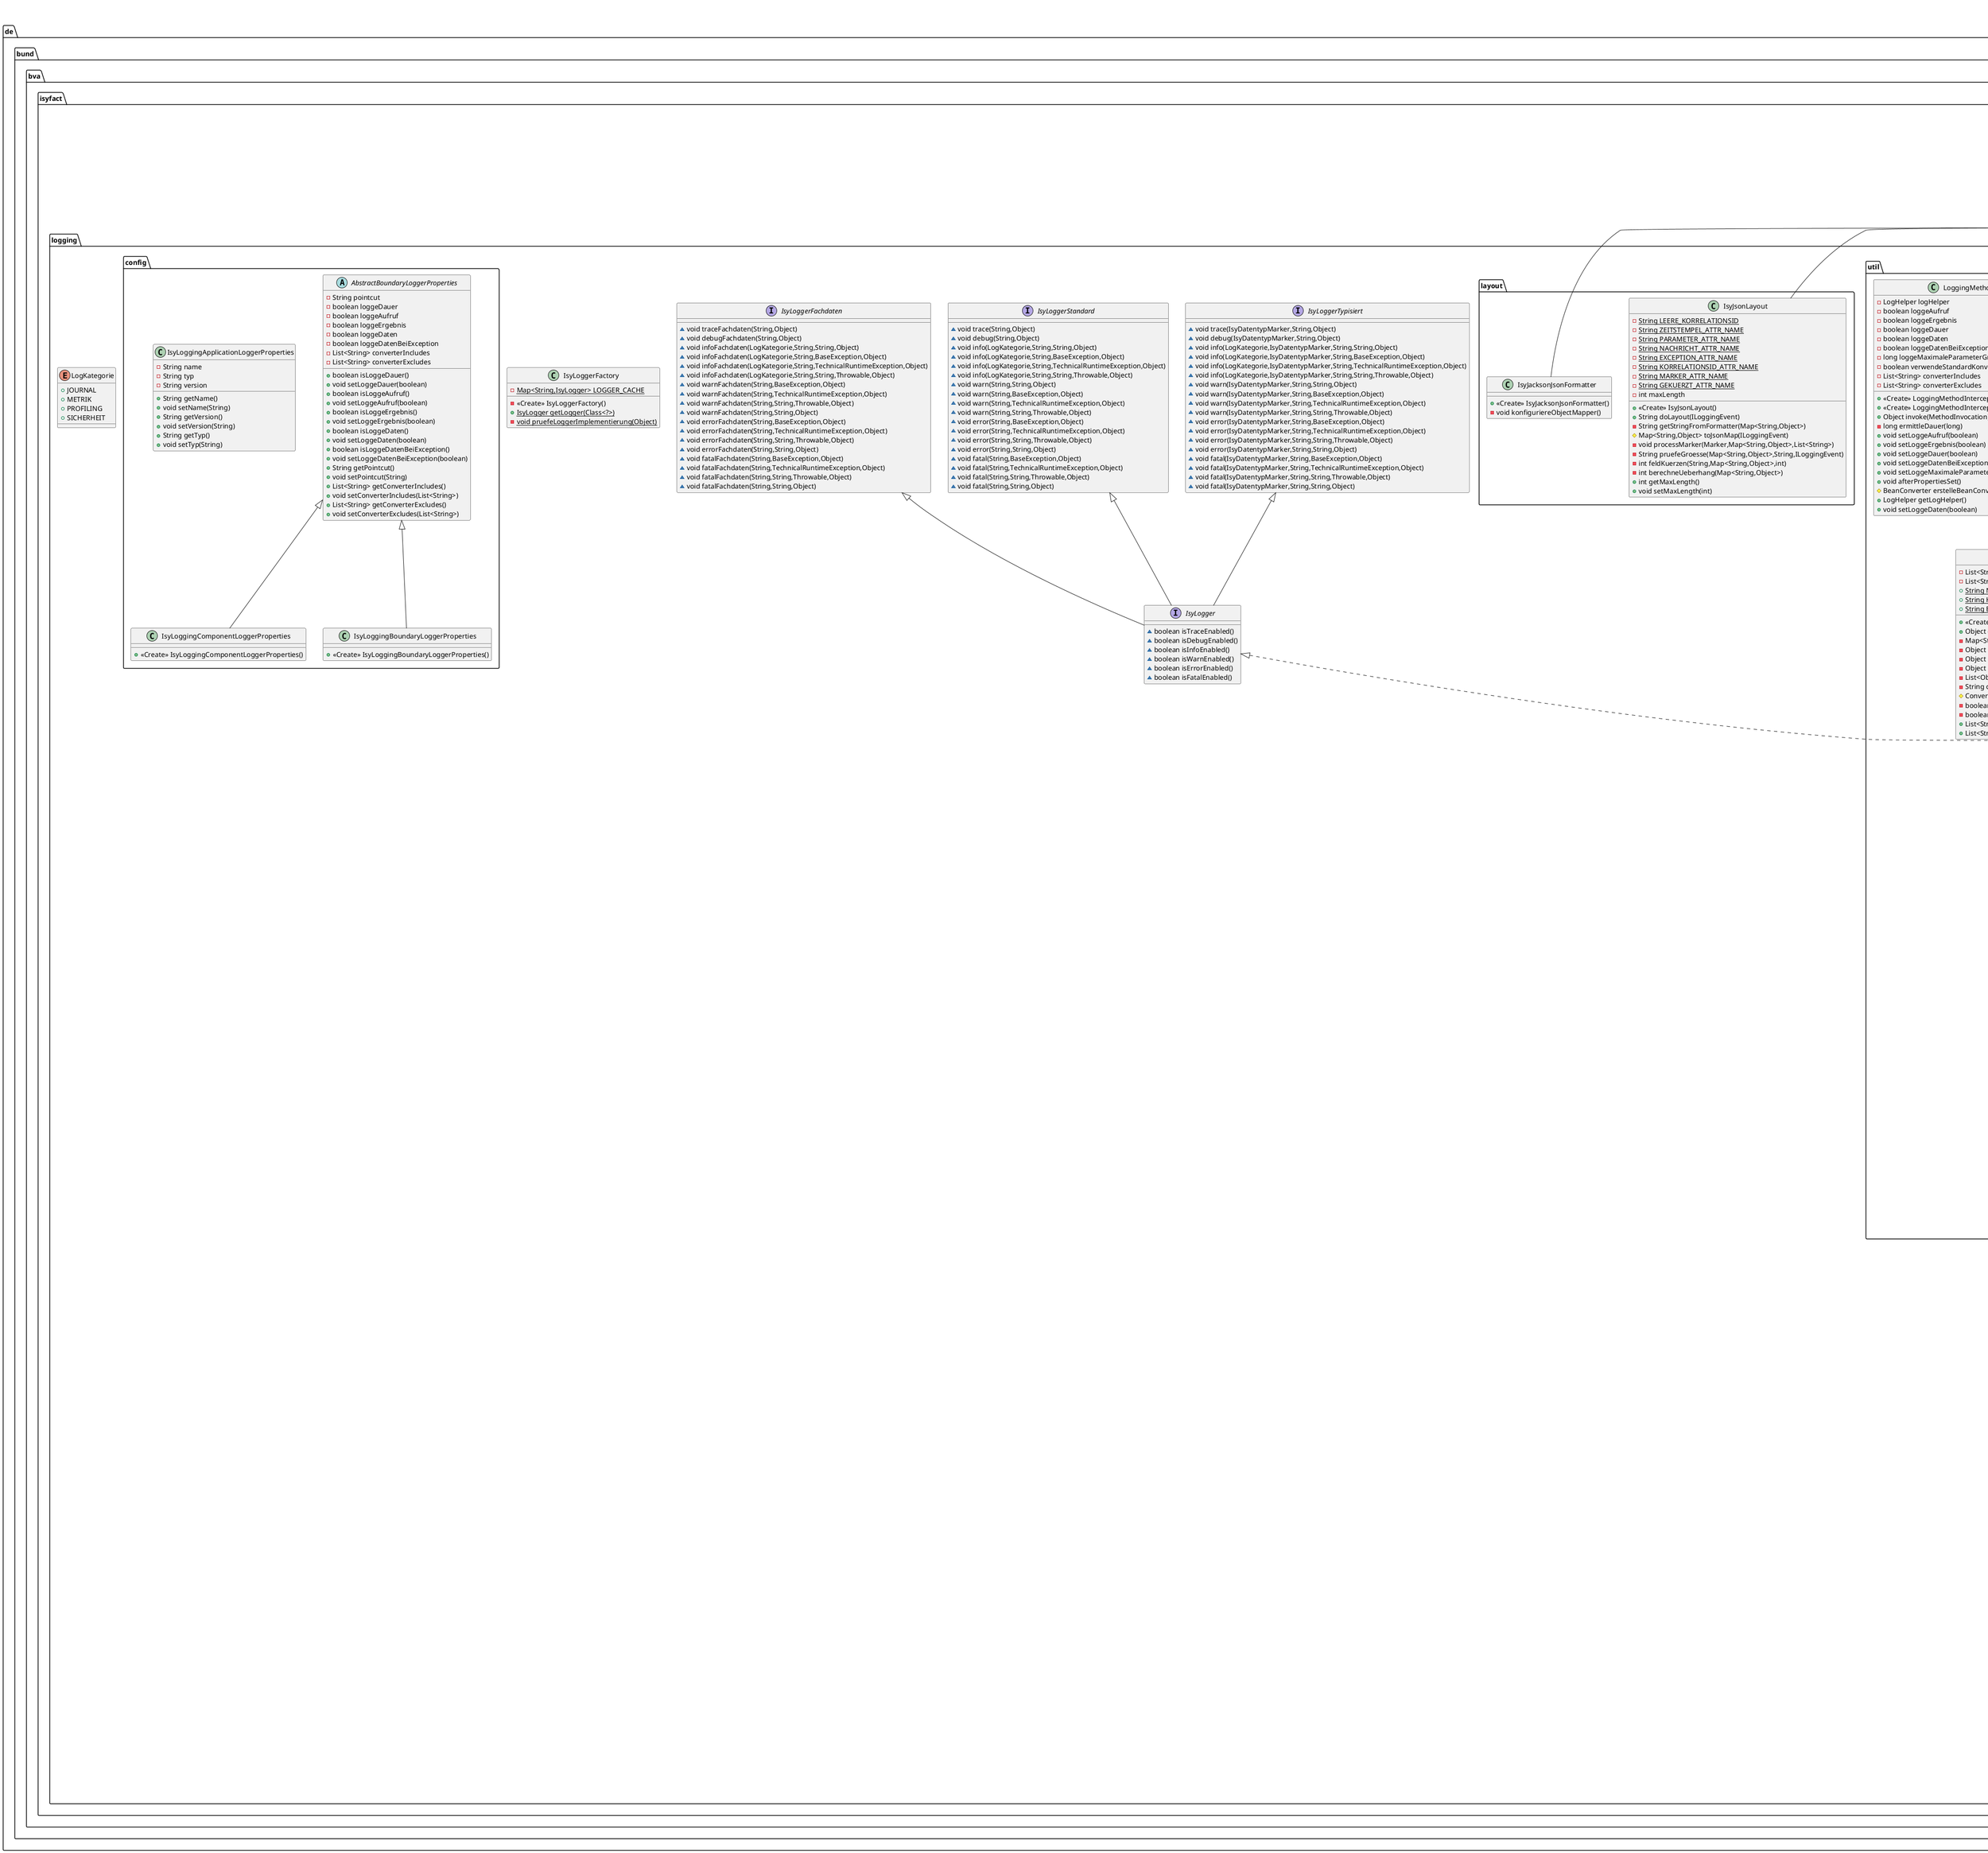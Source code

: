 @startuml
class de.bund.bva.isyfact.logging.exceptions.LogKonfigurationFehler {
- {static} long serialVersionUID
+ <<Create>> LogKonfigurationFehler(String,String)
}
class de.bund.bva.isyfact.logging.impl.PersonenbezogeneDatenMarker {
+ {static} PersonenbezogeneDatenMarker INSTANZ
- <<Create>> PersonenbezogeneDatenMarker()
}
class de.bund.bva.isyfact.logging.impl.IsyMarkerImpl {
- {static} long serialVersionUID
- String name
- String value
- {static} String ROOT_MARKER_VALUE
- boolean root
- List<Marker> references
+ <<Create>> IsyMarkerImpl(MarkerSchluessel,String)
~ <<Create>> IsyMarkerImpl(String,String,boolean)
+ {static} IsyMarker createRootMarker()
+ String getValue()
+ String getName()
+ boolean remove(Marker)
+ boolean hasChildren()
+ boolean hasReferences()
+ Iterator<Marker> iterator()
+ boolean contains(String)
+ void add(Marker)
+ boolean contains(Marker)
+ boolean equals(Object)
+ int hashCode()
- boolean compare(String,String)
+ boolean isRootMarker()
+ void addAll(Collection<Marker>)
}
enum de.bund.bva.isyfact.logging.impl.LogErrorKategorie {
+  FATAL
+  ERROR
}
class de.bund.bva.isyfact.logging.autoconfigure.IsyPerformanceLoggingAutoConfiguration {
~ String[] pointcuts
+ LoggingMethodInterceptor performanceLogInterceptor()
+ Advisor performanceLogAdvisor(LoggingMethodInterceptor)
}
class de.bund.bva.isyfact.logging.util.LogApplicationListener {
- {static} String SYSTEM_PROPERTY_JAVA_VERSION
- {static} String SYSTEM_PROPERTY_ZEITZONE
- {static} String SYSTEM_PROPERTY_DATEIKODIERUNG
- {static} IsyLoggerStandard LOGGER
- String systemname
- String systemart
- String systemversion
- ApplicationContext applicationContext
+ <<Create>> LogApplicationListener(String,String,String)
+ void setApplicationContext(ApplicationContext)
+ void onApplicationEvent(ApplicationEvent)
}
class de.bund.bva.isyfact.logging.layout.IsyJsonLayout {
- {static} String LEERE_KORRELATIONSID
- {static} String ZEITSTEMPEL_ATTR_NAME
- {static} String PARAMETER_ATTR_NAME
- {static} String NACHRICHT_ATTR_NAME
- {static} String EXCEPTION_ATTR_NAME
- {static} String KORRELATIONSID_ATTR_NAME
- {static} String MARKER_ATTR_NAME
- {static} String GEKUERZT_ATTR_NAME
- int maxLength
+ <<Create>> IsyJsonLayout()
+ String doLayout(ILoggingEvent)
- String getStringFromFormatter(Map<String,Object>)
# Map<String,Object> toJsonMap(ILoggingEvent)
- void processMarker(Marker,Map<String,Object>,List<String>)
- String pruefeGroesse(Map<String,Object>,String,ILoggingEvent)
- int feldKuerzen(String,Map<String,Object>,int)
- int berechneUeberhang(Map<String,Object>)
+ int getMaxLength()
+ void setMaxLength(int)
}
class de.bund.bva.isyfact.logging.util.MdcHelper {
+ {static} String MDC_KORRELATIONS_ID
+ {static} String MDC_FACHDATEN
- {static} String TRENNER
- {static} IsyLoggerStandard LOG
- <<Create>> MdcHelper()
+ {static} String entferneKorrelationsId()
+ {static} void entferneKorrelationsIds()
+ {static} String liesKorrelationsId()
+ {static} String pushKorrelationsId(String)
+ {static} boolean liesMarkerFachdaten()
+ {static} void setzeMarkerFachdaten(boolean)
+ {static} void entferneMarkerFachdaten()
}
enum de.bund.bva.isyfact.logging.impl.MarkerSchluessel {
+  ROOTMARKER
+  KATEGORIE
+  SCHLUESSEL
+  DAUER
+  METHODE
+  AUFRUFPARAMETER
+  ERGEBNIS
+  DATENTYP
- String wert
- <<Create>> MarkerSchluessel(String)
+ String getWert()
}
class de.bund.bva.isyfact.logging.exceptions.LoggingTechnicalRuntimeException {
- {static} long serialVersionUID
- {static} IsyLoggingFehlertextProvider FEHLERTEXT_PROVIDER
+ <<Create>> LoggingTechnicalRuntimeException(String,String)
+ <<Create>> LoggingTechnicalRuntimeException(String,Throwable,String)
}
interface de.bund.bva.isyfact.logging.IsyLoggerTypisiert {
~ void trace(IsyDatentypMarker,String,Object)
~ void debug(IsyDatentypMarker,String,Object)
~ void info(LogKategorie,IsyDatentypMarker,String,String,Object)
~ void info(LogKategorie,IsyDatentypMarker,String,BaseException,Object)
~ void info(LogKategorie,IsyDatentypMarker,String,TechnicalRuntimeException,Object)
~ void info(LogKategorie,IsyDatentypMarker,String,String,Throwable,Object)
~ void warn(IsyDatentypMarker,String,String,Object)
~ void warn(IsyDatentypMarker,String,BaseException,Object)
~ void warn(IsyDatentypMarker,String,TechnicalRuntimeException,Object)
~ void warn(IsyDatentypMarker,String,String,Throwable,Object)
~ void error(IsyDatentypMarker,String,BaseException,Object)
~ void error(IsyDatentypMarker,String,TechnicalRuntimeException,Object)
~ void error(IsyDatentypMarker,String,String,Throwable,Object)
~ void error(IsyDatentypMarker,String,String,Object)
~ void fatal(IsyDatentypMarker,String,BaseException,Object)
~ void fatal(IsyDatentypMarker,String,TechnicalRuntimeException,Object)
~ void fatal(IsyDatentypMarker,String,String,Throwable,Object)
~ void fatal(IsyDatentypMarker,String,String,Object)
}
abstract class de.bund.bva.isyfact.logging.util.LoggingKonstanten {
+ {static} String TRUE
+ {static} String FALSE
}
class de.bund.bva.isyfact.logging.exceptions.FehlerhafterLogeintrag {
- {static} long serialVersionUID
+ <<Create>> FehlerhafterLogeintrag(String,String)
+ <<Create>> FehlerhafterLogeintrag(String,Throwable,String)
}
interface de.bund.bva.isyfact.logging.IsyDatentypMarker {
}
interface de.bund.bva.isyfact.logging.IsyLoggerStandard {
~ void trace(String,Object)
~ void debug(String,Object)
~ void info(LogKategorie,String,String,Object)
~ void info(LogKategorie,String,BaseException,Object)
~ void info(LogKategorie,String,TechnicalRuntimeException,Object)
~ void info(LogKategorie,String,String,Throwable,Object)
~ void warn(String,String,Object)
~ void warn(String,BaseException,Object)
~ void warn(String,TechnicalRuntimeException,Object)
~ void warn(String,String,Throwable,Object)
~ void error(String,BaseException,Object)
~ void error(String,TechnicalRuntimeException,Object)
~ void error(String,String,Throwable,Object)
~ void error(String,String,Object)
~ void fatal(String,BaseException,Object)
~ void fatal(String,TechnicalRuntimeException,Object)
~ void fatal(String,String,Throwable,Object)
~ void fatal(String,String,Object)
}
class de.bund.bva.isyfact.logging.exceptions.InterceptionFehler {
- {static} long serialVersionUID
+ <<Create>> InterceptionFehler(String,String)
+ <<Create>> InterceptionFehler(String,Throwable,String)
}
class de.bund.bva.isyfact.logging.exceptions.IsyLoggingFehlertextProvider {
- {static} String NACHRICHTEN_RESOURCE
- {static} ResourceBundle FEHLERTEXT_BUNDLE
- {static} String getMessage(String)
+ String getMessage(String,String)
}
class de.bund.bva.isyfact.logging.util.BeanGroessePruefer {
- {static} Map<Class<?>,Integer> PRIMITIVE_TYPEN_GROESSE
+ boolean pruefeGroesse(Object,Long)
- boolean ermittleGroesseInBytes(Object,Long)
- List<Field> ermittleAlleInstanzAttribute(Object)
}
class de.bund.bva.isyfact.logging.layout.IsyJacksonJsonFormatter {
+ <<Create>> IsyJacksonJsonFormatter()
- void konfiguriereObjectMapper()
}
class de.bund.bva.isyfact.logging.IsyLoggerFactory {
- {static} Map<String,IsyLogger> LOGGER_CACHE
- <<Create>> IsyLoggerFactory()
+ {static} IsyLogger getLogger(Class<?>)
- {static} void pruefeLoggerImplementierung(Object)
}
interface de.bund.bva.isyfact.logging.IsyLogger {
~ boolean isTraceEnabled()
~ boolean isDebugEnabled()
~ boolean isInfoEnabled()
~ boolean isWarnEnabled()
~ boolean isErrorEnabled()
~ boolean isFatalEnabled()
}
abstract class de.bund.bva.isyfact.logging.impl.AbstractIsyDatentypMarker {
- {static} long serialVersionUID
+ <<Create>> AbstractIsyDatentypMarker(String)
}
enum de.bund.bva.isyfact.logging.impl.Ereignisschluessel {
+  EISYLO01001
+  EISYLO01002
+  EISYLO01003
+  EISYLO01004
+  EISYLO01005
+  DEBUG_LOGGE_DATEN
+  DEBUG_LOGGE_DATEN_GROESSE
+  DEBUG_LOGGE_DATEN_PARAMETER_ZU_GROSS
+  DEBUG_LOG_GEKUERZT
+  EISYLO01011
+  EISYLO01012
+  EISYLO01013
+  EISYLO01014
+  EISYLO01015
+  EISYLO02001
+  EISYLO02002
+  EISYLO02003
+  EISYLO02004
- String nachricht
- <<Create>> Ereignisschluessel(String)
+ String getNachricht()
}
class de.bund.bva.isyfact.logging.config.IsyLoggingComponentLoggerProperties {
+ <<Create>> IsyLoggingComponentLoggerProperties()
}
class de.bund.bva.isyfact.logging.exceptions.SerialisierungException {
- {static} long serialVersionUID
+ <<Create>> SerialisierungException(String,String)
+ <<Create>> SerialisierungException(String,Throwable,String)
}
abstract class de.bund.bva.isyfact.logging.config.AbstractBoundaryLoggerProperties {
- String pointcut
- boolean loggeDauer
- boolean loggeAufruf
- boolean loggeErgebnis
- boolean loggeDaten
- boolean loggeDatenBeiException
- List<String> converterIncludes
- List<String> converterExcludes
+ boolean isLoggeDauer()
+ void setLoggeDauer(boolean)
+ boolean isLoggeAufruf()
+ void setLoggeAufruf(boolean)
+ boolean isLoggeErgebnis()
+ void setLoggeErgebnis(boolean)
+ boolean isLoggeDaten()
+ void setLoggeDaten(boolean)
+ boolean isLoggeDatenBeiException()
+ void setLoggeDatenBeiException(boolean)
+ String getPointcut()
+ void setPointcut(String)
+ List<String> getConverterIncludes()
+ void setConverterIncludes(List<String>)
+ List<String> getConverterExcludes()
+ void setConverterExcludes(List<String>)
}
class de.bund.bva.isyfact.logging.util.BeanToMapConverter {
- List<String> includes
- List<String> excludes
+ {static} String NULL_STRING
+ {static} String HASHCODE_KEY
+ {static} String EXCLUDED_VALUE
+ <<Create>> BeanToMapConverter(List<String>,List<String>)
+ Object convert(Object)
- Map<String,Object> collectAttributesRecursive(Object,Set<Object>)
- Object processSimpleValue(Object,Set<Object>)
- Object processValue(Object,Set<Object>)
- Object processMapValue(Map<?,?>,Set<Object>)
- List<Object> processIterableValue(Iterable<?>,Set<Object>)
- String convertToString(Object)
# ConversionStyle determineConversionStyle(Object)
- boolean checkIsInclude(String)
- boolean checkIsExclude(String)
+ List<String> getIncludes()
+ List<String> getExcludes()
}
enum de.bund.bva.isyfact.logging.util.ConversionStyle {
+  RECURSIVE
+  TOSTRING
+  IGNORE
}
class de.bund.bva.isyfact.logging.autoconfigure.IsyLoggingAutoConfiguration {
+ IsyLoggingApplicationLoggerProperties isyLoggingApplicationLoggerProperties()
+ IsyLoggingBoundaryLoggerProperties isyLoggingBoundaryLoggerProperties()
+ IsyLoggingComponentLoggerProperties isyLoggingComponentLoggerProperties()
+ LogApplicationListener statusLogger(IsyLoggingApplicationLoggerProperties)
+ LoggingMethodInterceptor boundaryLogInterceptor(IsyLoggingBoundaryLoggerProperties)
+ LoggingMethodInterceptor componentLogInterceptor(IsyLoggingComponentLoggerProperties)
- LoggingMethodInterceptor createLoggingMethodInterceptor(AbstractBoundaryLoggerProperties)
+ Advisor boundaryLogAdvisorByAnnotation(IsyLoggingBoundaryLoggerProperties,LoggingMethodInterceptor)
+ Advisor componentLogAdvisorByAnnotation(IsyLoggingComponentLoggerProperties,LoggingMethodInterceptor)
- Advisor setupAdvisor(AbstractBoundaryLoggerProperties,MethodInterceptor)
}
interface de.bund.bva.isyfact.logging.util.BeanConverter {
+ Object convert(Object)
}
class de.bund.bva.isyfact.logging.util.PerformanceLoggingAspect {
- LogHelper logHelper
+ Object loggeDauer(ProceedingJoinPoint)
+ void awfUndAfuKlassen()
- long ermittleDauer(long)
}
class de.bund.bva.isyfact.logging.impl.FachdatenMarker {
+ <<Create>> FachdatenMarker()
}
class de.bund.bva.isyfact.logging.config.IsyLoggingApplicationLoggerProperties {
- String name
- String typ
- String version
+ String getName()
+ void setName(String)
+ String getVersion()
+ void setVersion(String)
+ String getTyp()
+ void setTyp(String)
}
class de.bund.bva.isyfact.logging.util.LoggingMethodInterceptor {
- LogHelper logHelper
- boolean loggeAufruf
- boolean loggeErgebnis
- boolean loggeDauer
- boolean loggeDaten
- boolean loggeDatenBeiException
- long loggeMaximaleParameterGroesse
- boolean verwendeStandardKonverter
- List<String> converterIncludes
- List<String> converterExcludes
+ <<Create>> LoggingMethodInterceptor()
+ <<Create>> LoggingMethodInterceptor(List<String>,List<String>)
+ Object invoke(MethodInvocation)
- long ermittleDauer(long)
+ void setLoggeAufruf(boolean)
+ void setLoggeErgebnis(boolean)
+ void setLoggeDauer(boolean)
+ void setLoggeDatenBeiException(boolean)
+ void setLoggeMaximaleParameterGroesse(long)
+ void afterPropertiesSet()
# BeanConverter erstelleBeanConverter()
+ LogHelper getLogHelper()
+ void setLoggeDaten(boolean)
}
class de.bund.bva.isyfact.logging.impl.DsgvoArtikel9DatenMarker {
+ {static} DsgvoArtikel9DatenMarker INSTANZ
- <<Create>> DsgvoArtikel9DatenMarker()
}
class de.bund.bva.isyfact.logging.util.LoggingMethodInvoker {
- IsyLogger logger
- LogHelper helper
- Method methode
- String nachbarsystemName
- String nachbarsystemUrl
- boolean nachbarsystemAufruf
+ <<Create>> LoggingMethodInvoker(Method,IsyLogger,boolean,boolean,boolean,boolean,boolean,long)
+ <<Create>> LoggingMethodInvoker(Method,IsyLogger,boolean,boolean,boolean,boolean,boolean,long,String,String)
+ T fuehreMethodeAus(Object,Object)
# void erstelleLogVorAuruf()
# void erstelleLogNachAufruf(boolean,long,Object[],Object)
}
class de.bund.bva.isyfact.logging.config.IsyLoggingBoundaryLoggerProperties {
+ <<Create>> IsyLoggingBoundaryLoggerProperties()
}
class de.bund.bva.isyfact.logging.util.LogHelper {
- boolean loggeAufruf
- boolean loggeErgebnis
- boolean loggeDauer
- boolean loggeDaten
- boolean loggeDatenBeiException
- long loggeMaximaleParameterGroesse
- BeanConverter konverter
- BeanGroessePruefer pruefer
+ <<Create>> LogHelper(boolean,boolean,boolean,boolean,boolean,long)
+ <<Create>> LogHelper(boolean,boolean,boolean,boolean,boolean,long,BeanConverter)
+ {static} BeanToMapConverter erstelleStandardKonverter()
+ void loggeAufruf(IsyLogger,Method)
+ void loggeErgebnis(IsyLogger,Method,boolean,Object[],Object)
+ void loggeDauer(IsyLogger,Method,long,boolean)
+ void loggeNachbarsystemAufruf(IsyLogger,Method,String,String)
+ void loggeNachbarsystemErgebnis(IsyLogger,Method,String,String,boolean)
+ void loggeNachbarsystemDauer(IsyLogger,Method,long,String,String,boolean)
+ long ermittleAktuellenZeitpunkt()
- {static} IsyMarker erstelleSignatur(Method)
- {static} String erstelleMethodenname(Method)
+ void setKonverter(BeanToMapConverter)
+ BeanConverter getKonverter()
}
class de.bund.bva.isyfact.logging.impl.TechnikdatenMarker {
+ <<Create>> TechnikdatenMarker()
}
interface de.bund.bva.isyfact.logging.IsyMarker {
+ boolean isRootMarker()
+ String getValue()
+ void addAll(Collection<Marker>)
}
class de.bund.bva.isyfact.logging.impl.IsyLocationAwareLoggerImpl {
- String fqcn
- {static} Throwable DEFAULT_THROWABLE
- {static} IsyMarker[] FACHDATEN_MARKER
- {static} IsyMarker[] TECHNIKDATEN_MARKER
- LocationAwareLogger logger
+ <<Create>> IsyLocationAwareLoggerImpl(LocationAwareLogger)
+ void trace(String,Object)
+ void traceFachdaten(String,Object)
+ void debug(String,Object)
+ void debugFachdaten(String,Object)
+ void info(LogKategorie,String,String,Object)
+ void infoFachdaten(LogKategorie,String,String,Object)
+ void info(LogKategorie,String,BaseException,Object)
+ void infoFachdaten(LogKategorie,String,BaseException,Object)
+ void warn(String,BaseException,Object)
+ void warnFachdaten(String,BaseException,Object)
+ void error(String,BaseException,Object)
+ void errorFachdaten(String,BaseException,Object)
+ void fatal(String,BaseException,Object)
+ void fatalFachdaten(String,BaseException,Object)
- void logException(int,String,IsyMarker[],String,Object[],BaseException)
- void logTechnicalRuntimeException(int,String,IsyMarker[],String,Object[],TechnicalRuntimeException)
- void log(int,String,IsyMarker[],String,String,Object[],Throwable)
- String ermittleLevelString(int)
- boolean pruefeIstKategoriePflicht(int)
- boolean pruefeIstSchluesselPflicht(int)
+ void info(LogKategorie,String,TechnicalRuntimeException,Object)
+ void info(LogKategorie,String,String,Throwable,Object)
+ void infoFachdaten(LogKategorie,String,TechnicalRuntimeException,Object)
+ void infoFachdaten(LogKategorie,String,String,Throwable,Object)
+ void warn(String,TechnicalRuntimeException,Object)
+ void warnFachdaten(String,TechnicalRuntimeException,Object)
+ void error(String,TechnicalRuntimeException,Object)
+ void errorFachdaten(String,TechnicalRuntimeException,Object)
+ void fatal(String,TechnicalRuntimeException,Object)
+ void fatalFachdaten(String,TechnicalRuntimeException,Object)
+ LocationAwareLogger getLogger()
+ void warn(String,String,Throwable,Object)
+ void warnFachdaten(String,String,Throwable,Object)
+ void error(String,String,Throwable,Object)
+ void errorFachdaten(String,String,Throwable,Object)
+ void fatal(String,String,Throwable,Object)
+ void fatalFachdaten(String,String,Throwable,Object)
+ void warn(String,String,Object)
+ void warnFachdaten(String,String,Object)
+ void error(String,String,Object)
+ void errorFachdaten(String,String,Object)
+ void fatal(String,String,Object)
+ void fatalFachdaten(String,String,Object)
+ boolean isTraceEnabled()
+ boolean isDebugEnabled()
+ boolean isInfoEnabled()
+ boolean isWarnEnabled()
+ boolean isErrorEnabled()
+ boolean isFatalEnabled()
+ void trace(IsyDatentypMarker,String,Object)
+ void debug(IsyDatentypMarker,String,Object)
+ void info(LogKategorie,IsyDatentypMarker,String,String,Object)
+ void info(LogKategorie,IsyDatentypMarker,String,BaseException,Object)
+ void info(LogKategorie,IsyDatentypMarker,String,TechnicalRuntimeException,Object)
+ void info(LogKategorie,IsyDatentypMarker,String,String,Throwable,Object)
+ void warn(IsyDatentypMarker,String,String,Object)
+ void warn(IsyDatentypMarker,String,BaseException,Object)
+ void warn(IsyDatentypMarker,String,TechnicalRuntimeException,Object)
+ void warn(IsyDatentypMarker,String,String,Throwable,Object)
+ void error(IsyDatentypMarker,String,BaseException,Object)
+ void error(IsyDatentypMarker,String,TechnicalRuntimeException,Object)
+ void error(IsyDatentypMarker,String,String,Throwable,Object)
+ void error(IsyDatentypMarker,String,String,Object)
+ void fatal(IsyDatentypMarker,String,BaseException,Object)
+ void fatal(IsyDatentypMarker,String,TechnicalRuntimeException,Object)
+ void fatal(IsyDatentypMarker,String,String,Throwable,Object)
+ void fatal(IsyDatentypMarker,String,String,Object)
}
interface de.bund.bva.isyfact.logging.IsyLoggerFachdaten {
~ void traceFachdaten(String,Object)
~ void debugFachdaten(String,Object)
~ void infoFachdaten(LogKategorie,String,String,Object)
~ void infoFachdaten(LogKategorie,String,BaseException,Object)
~ void infoFachdaten(LogKategorie,String,TechnicalRuntimeException,Object)
~ void infoFachdaten(LogKategorie,String,String,Throwable,Object)
~ void warnFachdaten(String,BaseException,Object)
~ void warnFachdaten(String,TechnicalRuntimeException,Object)
~ void warnFachdaten(String,String,Throwable,Object)
~ void warnFachdaten(String,String,Object)
~ void errorFachdaten(String,BaseException,Object)
~ void errorFachdaten(String,TechnicalRuntimeException,Object)
~ void errorFachdaten(String,String,Throwable,Object)
~ void errorFachdaten(String,String,Object)
~ void fatalFachdaten(String,BaseException,Object)
~ void fatalFachdaten(String,TechnicalRuntimeException,Object)
~ void fatalFachdaten(String,String,Throwable,Object)
~ void fatalFachdaten(String,String,Object)
}
enum de.bund.bva.isyfact.logging.LogKategorie {
+  JOURNAL
+  METRIK
+  PROFILING
+  SICHERHEIT
}
class de.bund.bva.isyfact.logging.impl.FehlerSchluessel {
+ {static} String FALSCHES_LOGGING_FRAMEWORK
+ {static} String FEHLERHAFTER_EINTRAG_KEIN_SCHLUESSEL
+ {static} String FEHLERHAFTER_EINTRAG_KEINE_KATEGORIE
+ {static} String FEHLENDE_KONFIGURATION_JSON_LAYOUT
+ {static} String LOG_INTERCEPTOR_FEHLER_BEI_AUFRUF
+ {static} String FEHLER_SERIALISIERUNG_AUFRUFPARAMETER
- <<Create>> FehlerSchluessel()
}


de.bund.bva.isyfact.logging.exceptions.LoggingTechnicalRuntimeException <|-- de.bund.bva.isyfact.logging.exceptions.LogKonfigurationFehler
de.bund.bva.isyfact.logging.impl.AbstractIsyDatentypMarker <|-- de.bund.bva.isyfact.logging.impl.PersonenbezogeneDatenMarker
de.bund.bva.isyfact.logging.IsyMarker <|.. de.bund.bva.isyfact.logging.impl.IsyMarkerImpl
org.springframework.context.ApplicationListener <|.. de.bund.bva.isyfact.logging.util.LogApplicationListener
org.springframework.context.ApplicationContextAware <|.. de.bund.bva.isyfact.logging.util.LogApplicationListener
ch.qos.logback.contrib.json.classic.JsonLayout <|-- de.bund.bva.isyfact.logging.layout.IsyJsonLayout
de.bund.bva.isyfact.exception.TechnicalRuntimeException <|-- de.bund.bva.isyfact.logging.exceptions.LoggingTechnicalRuntimeException
de.bund.bva.isyfact.logging.exceptions.LoggingTechnicalRuntimeException <|-- de.bund.bva.isyfact.logging.exceptions.FehlerhafterLogeintrag
de.bund.bva.isyfact.logging.IsyMarker <|-- de.bund.bva.isyfact.logging.IsyDatentypMarker
de.bund.bva.isyfact.logging.exceptions.LoggingTechnicalRuntimeException <|-- de.bund.bva.isyfact.logging.exceptions.InterceptionFehler
de.bund.bva.isyfact.exception.FehlertextProvider <|.. de.bund.bva.isyfact.logging.exceptions.IsyLoggingFehlertextProvider
ch.qos.logback.contrib.jackson.JacksonJsonFormatter <|-- de.bund.bva.isyfact.logging.layout.IsyJacksonJsonFormatter
de.bund.bva.isyfact.logging.IsyLoggerStandard <|-- de.bund.bva.isyfact.logging.IsyLogger
de.bund.bva.isyfact.logging.IsyLoggerFachdaten <|-- de.bund.bva.isyfact.logging.IsyLogger
de.bund.bva.isyfact.logging.IsyLoggerTypisiert <|-- de.bund.bva.isyfact.logging.IsyLogger
de.bund.bva.isyfact.logging.IsyDatentypMarker <|.. de.bund.bva.isyfact.logging.impl.AbstractIsyDatentypMarker
de.bund.bva.isyfact.logging.impl.IsyMarkerImpl <|-- de.bund.bva.isyfact.logging.impl.AbstractIsyDatentypMarker
de.bund.bva.isyfact.logging.config.AbstractBoundaryLoggerProperties <|-- de.bund.bva.isyfact.logging.config.IsyLoggingComponentLoggerProperties
de.bund.bva.isyfact.logging.exceptions.LoggingTechnicalRuntimeException <|-- de.bund.bva.isyfact.logging.exceptions.SerialisierungException
de.bund.bva.isyfact.logging.util.BeanConverter <|.. de.bund.bva.isyfact.logging.util.BeanToMapConverter
de.bund.bva.isyfact.logging.impl.AbstractIsyDatentypMarker <|-- de.bund.bva.isyfact.logging.impl.FachdatenMarker
org.aopalliance.intercept.MethodInterceptor <|.. de.bund.bva.isyfact.logging.util.LoggingMethodInterceptor
org.springframework.beans.factory.InitializingBean <|.. de.bund.bva.isyfact.logging.util.LoggingMethodInterceptor
de.bund.bva.isyfact.logging.impl.AbstractIsyDatentypMarker <|-- de.bund.bva.isyfact.logging.impl.DsgvoArtikel9DatenMarker
de.bund.bva.isyfact.logging.config.AbstractBoundaryLoggerProperties <|-- de.bund.bva.isyfact.logging.config.IsyLoggingBoundaryLoggerProperties
de.bund.bva.isyfact.logging.impl.AbstractIsyDatentypMarker <|-- de.bund.bva.isyfact.logging.impl.TechnikdatenMarker
org.slf4j.Marker <|-- de.bund.bva.isyfact.logging.IsyMarker
de.bund.bva.isyfact.logging.IsyLogger <|.. de.bund.bva.isyfact.logging.impl.IsyLocationAwareLoggerImpl
@enduml
